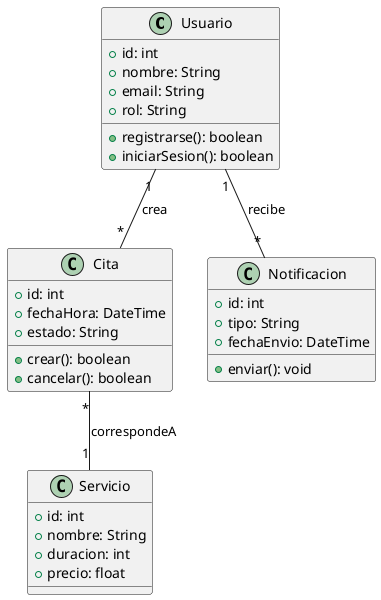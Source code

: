 @startuml
class Usuario {
  +id: int
  +nombre: String
  +email: String
  +rol: String
  +registrarse(): boolean
  +iniciarSesion(): boolean
}
class Cita {
  +id: int
  +fechaHora: DateTime
  +estado: String
  +crear(): boolean
  +cancelar(): boolean
}
class Servicio {
  +id: int
  +nombre: String
  +duracion: int
  +precio: float
}
class Notificacion {
  +id: int
  +tipo: String
  +fechaEnvio: DateTime
  +enviar(): void
}
Usuario "1" -- "*" Cita : crea
Cita "*" -- "1" Servicio : correspondeA
Usuario "1" -- "*" Notificacion : recibe
@enduml
